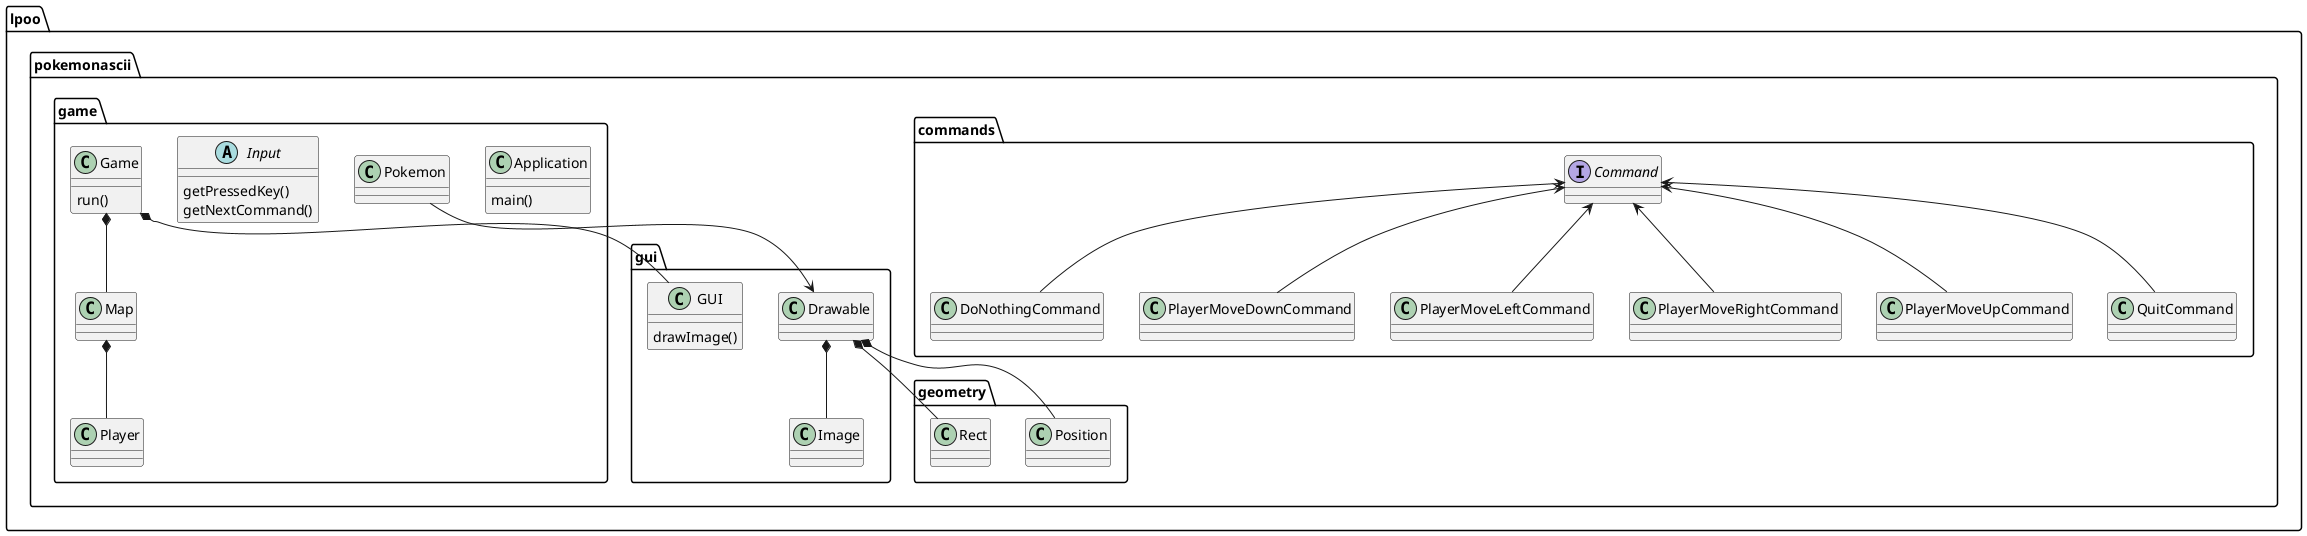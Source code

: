 @startuml

package lpoo.pokemonascii.commands {
    interface Command
    class DoNothingCommand
    class PlayerMoveDownCommand
    class PlayerMoveLeftCommand
    class PlayerMoveRightCommand
    class PlayerMoveUpCommand
    class QuitCommand
}

package lpoo.pokemonascii.game {
    class Application {
        main()
    }

    class Game {
        run()
    }

    abstract class Input {
        getPressedKey()
        getNextCommand()
    }

    class Map
    class Player
    class Pokemon
}

package lpoo.pokemonascii.geometry {
    class Position
    class Rect
}

package lpoo.pokemonascii.gui {
    class Drawable

    class GUI {
        drawImage()
    }

    class Image
}

Command <-- DoNothingCommand
Command <-- PlayerMoveDownCommand
Command <-- PlayerMoveLeftCommand
Command <-- PlayerMoveRightCommand
Command <-- PlayerMoveUpCommand
Command <-- QuitCommand

Drawable *-- Image
Drawable *-- Rect
Drawable *-- Position
Drawable <-- Pokemon

Game *-- GUI
Game *-- Map

Map *-- Player

@enduml